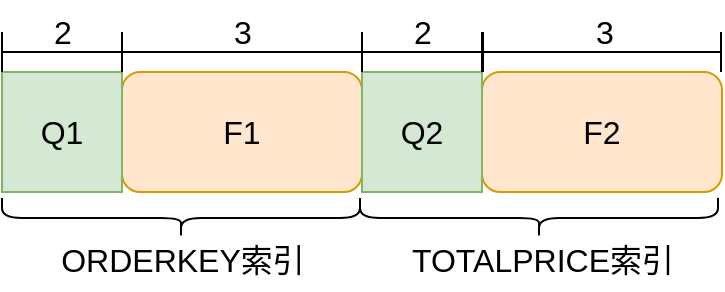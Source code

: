 <mxfile version="22.1.7" type="github">
  <diagram name="第 1 页" id="HQdXvS2Kd22kwt-1myGQ">
    <mxGraphModel dx="1275" dy="477" grid="0" gridSize="10" guides="1" tooltips="1" connect="1" arrows="1" fold="1" page="0" pageScale="1" pageWidth="827" pageHeight="1169" math="0" shadow="0">
      <root>
        <mxCell id="0" />
        <mxCell id="1" parent="0" />
        <mxCell id="kL6fY9l-77Ifht3OEV60-9" value="F1" style="rounded=1;whiteSpace=wrap;html=1;fontSize=16;fillColor=#ffe6cc;strokeColor=#d79b00;" vertex="1" parent="1">
          <mxGeometry x="-46" y="318" width="120" height="60" as="geometry" />
        </mxCell>
        <mxCell id="kL6fY9l-77Ifht3OEV60-10" value="F2" style="rounded=1;whiteSpace=wrap;html=1;fontSize=16;fillColor=#ffe6cc;strokeColor=#d79b00;" vertex="1" parent="1">
          <mxGeometry x="134" y="318" width="120" height="60" as="geometry" />
        </mxCell>
        <mxCell id="kL6fY9l-77Ifht3OEV60-11" value="Q1" style="rounded=0;whiteSpace=wrap;html=1;fontSize=16;fillColor=#d5e8d4;strokeColor=#82b366;" vertex="1" parent="1">
          <mxGeometry x="-106" y="318" width="60" height="60" as="geometry" />
        </mxCell>
        <mxCell id="kL6fY9l-77Ifht3OEV60-14" value="Q2" style="rounded=0;whiteSpace=wrap;html=1;fontSize=16;fillColor=#d5e8d4;strokeColor=#82b366;" vertex="1" parent="1">
          <mxGeometry x="74" y="318" width="60" height="60" as="geometry" />
        </mxCell>
        <mxCell id="kL6fY9l-77Ifht3OEV60-17" value="" style="shape=crossbar;whiteSpace=wrap;html=1;rounded=1;fontSize=16;" vertex="1" parent="1">
          <mxGeometry x="-106" y="298" width="60" height="20" as="geometry" />
        </mxCell>
        <mxCell id="kL6fY9l-77Ifht3OEV60-18" value="2" style="text;html=1;align=center;verticalAlign=middle;resizable=0;points=[];autosize=1;strokeColor=none;fillColor=none;fontSize=16;" vertex="1" parent="1">
          <mxGeometry x="-89.5" y="282" width="27" height="31" as="geometry" />
        </mxCell>
        <mxCell id="kL6fY9l-77Ifht3OEV60-19" value="" style="shape=crossbar;whiteSpace=wrap;html=1;rounded=1;fontSize=16;" vertex="1" parent="1">
          <mxGeometry x="74" y="298" width="60" height="20" as="geometry" />
        </mxCell>
        <mxCell id="kL6fY9l-77Ifht3OEV60-20" value="2" style="text;html=1;align=center;verticalAlign=middle;resizable=0;points=[];autosize=1;strokeColor=none;fillColor=none;fontSize=16;" vertex="1" parent="1">
          <mxGeometry x="90.5" y="282" width="27" height="31" as="geometry" />
        </mxCell>
        <mxCell id="kL6fY9l-77Ifht3OEV60-21" value="" style="shape=crossbar;whiteSpace=wrap;html=1;rounded=1;fontSize=16;" vertex="1" parent="1">
          <mxGeometry x="-46" y="298" width="120" height="20" as="geometry" />
        </mxCell>
        <mxCell id="kL6fY9l-77Ifht3OEV60-22" value="3" style="text;html=1;align=center;verticalAlign=middle;resizable=0;points=[];autosize=1;strokeColor=none;fillColor=none;fontSize=16;" vertex="1" parent="1">
          <mxGeometry x="0.5" y="282" width="27" height="31" as="geometry" />
        </mxCell>
        <mxCell id="kL6fY9l-77Ifht3OEV60-24" value="" style="shape=crossbar;whiteSpace=wrap;html=1;rounded=1;fontSize=16;" vertex="1" parent="1">
          <mxGeometry x="134.5" y="298" width="119" height="20" as="geometry" />
        </mxCell>
        <mxCell id="kL6fY9l-77Ifht3OEV60-25" value="3" style="text;html=1;align=center;verticalAlign=middle;resizable=0;points=[];autosize=1;strokeColor=none;fillColor=none;fontSize=16;" vertex="1" parent="1">
          <mxGeometry x="181" y="282" width="27" height="31" as="geometry" />
        </mxCell>
        <mxCell id="kL6fY9l-77Ifht3OEV60-27" value="" style="shape=curlyBracket;whiteSpace=wrap;html=1;rounded=1;flipH=1;labelPosition=right;verticalLabelPosition=middle;align=left;verticalAlign=middle;fontSize=16;direction=north;" vertex="1" parent="1">
          <mxGeometry x="-106" y="381" width="179" height="20" as="geometry" />
        </mxCell>
        <mxCell id="kL6fY9l-77Ifht3OEV60-28" value="ORDERKEY索引" style="text;html=1;align=center;verticalAlign=middle;resizable=0;points=[];autosize=1;strokeColor=none;fillColor=none;fontSize=16;" vertex="1" parent="1">
          <mxGeometry x="-86" y="396" width="140" height="31" as="geometry" />
        </mxCell>
        <mxCell id="kL6fY9l-77Ifht3OEV60-29" value="" style="shape=curlyBracket;whiteSpace=wrap;html=1;rounded=1;flipH=1;labelPosition=right;verticalLabelPosition=middle;align=left;verticalAlign=middle;fontSize=16;direction=north;" vertex="1" parent="1">
          <mxGeometry x="73" y="381" width="179" height="20" as="geometry" />
        </mxCell>
        <mxCell id="kL6fY9l-77Ifht3OEV60-30" value="TOTALPRICE索引" style="text;html=1;align=center;verticalAlign=middle;resizable=0;points=[];autosize=1;strokeColor=none;fillColor=none;fontSize=16;" vertex="1" parent="1">
          <mxGeometry x="89" y="396" width="149" height="31" as="geometry" />
        </mxCell>
      </root>
    </mxGraphModel>
  </diagram>
</mxfile>
